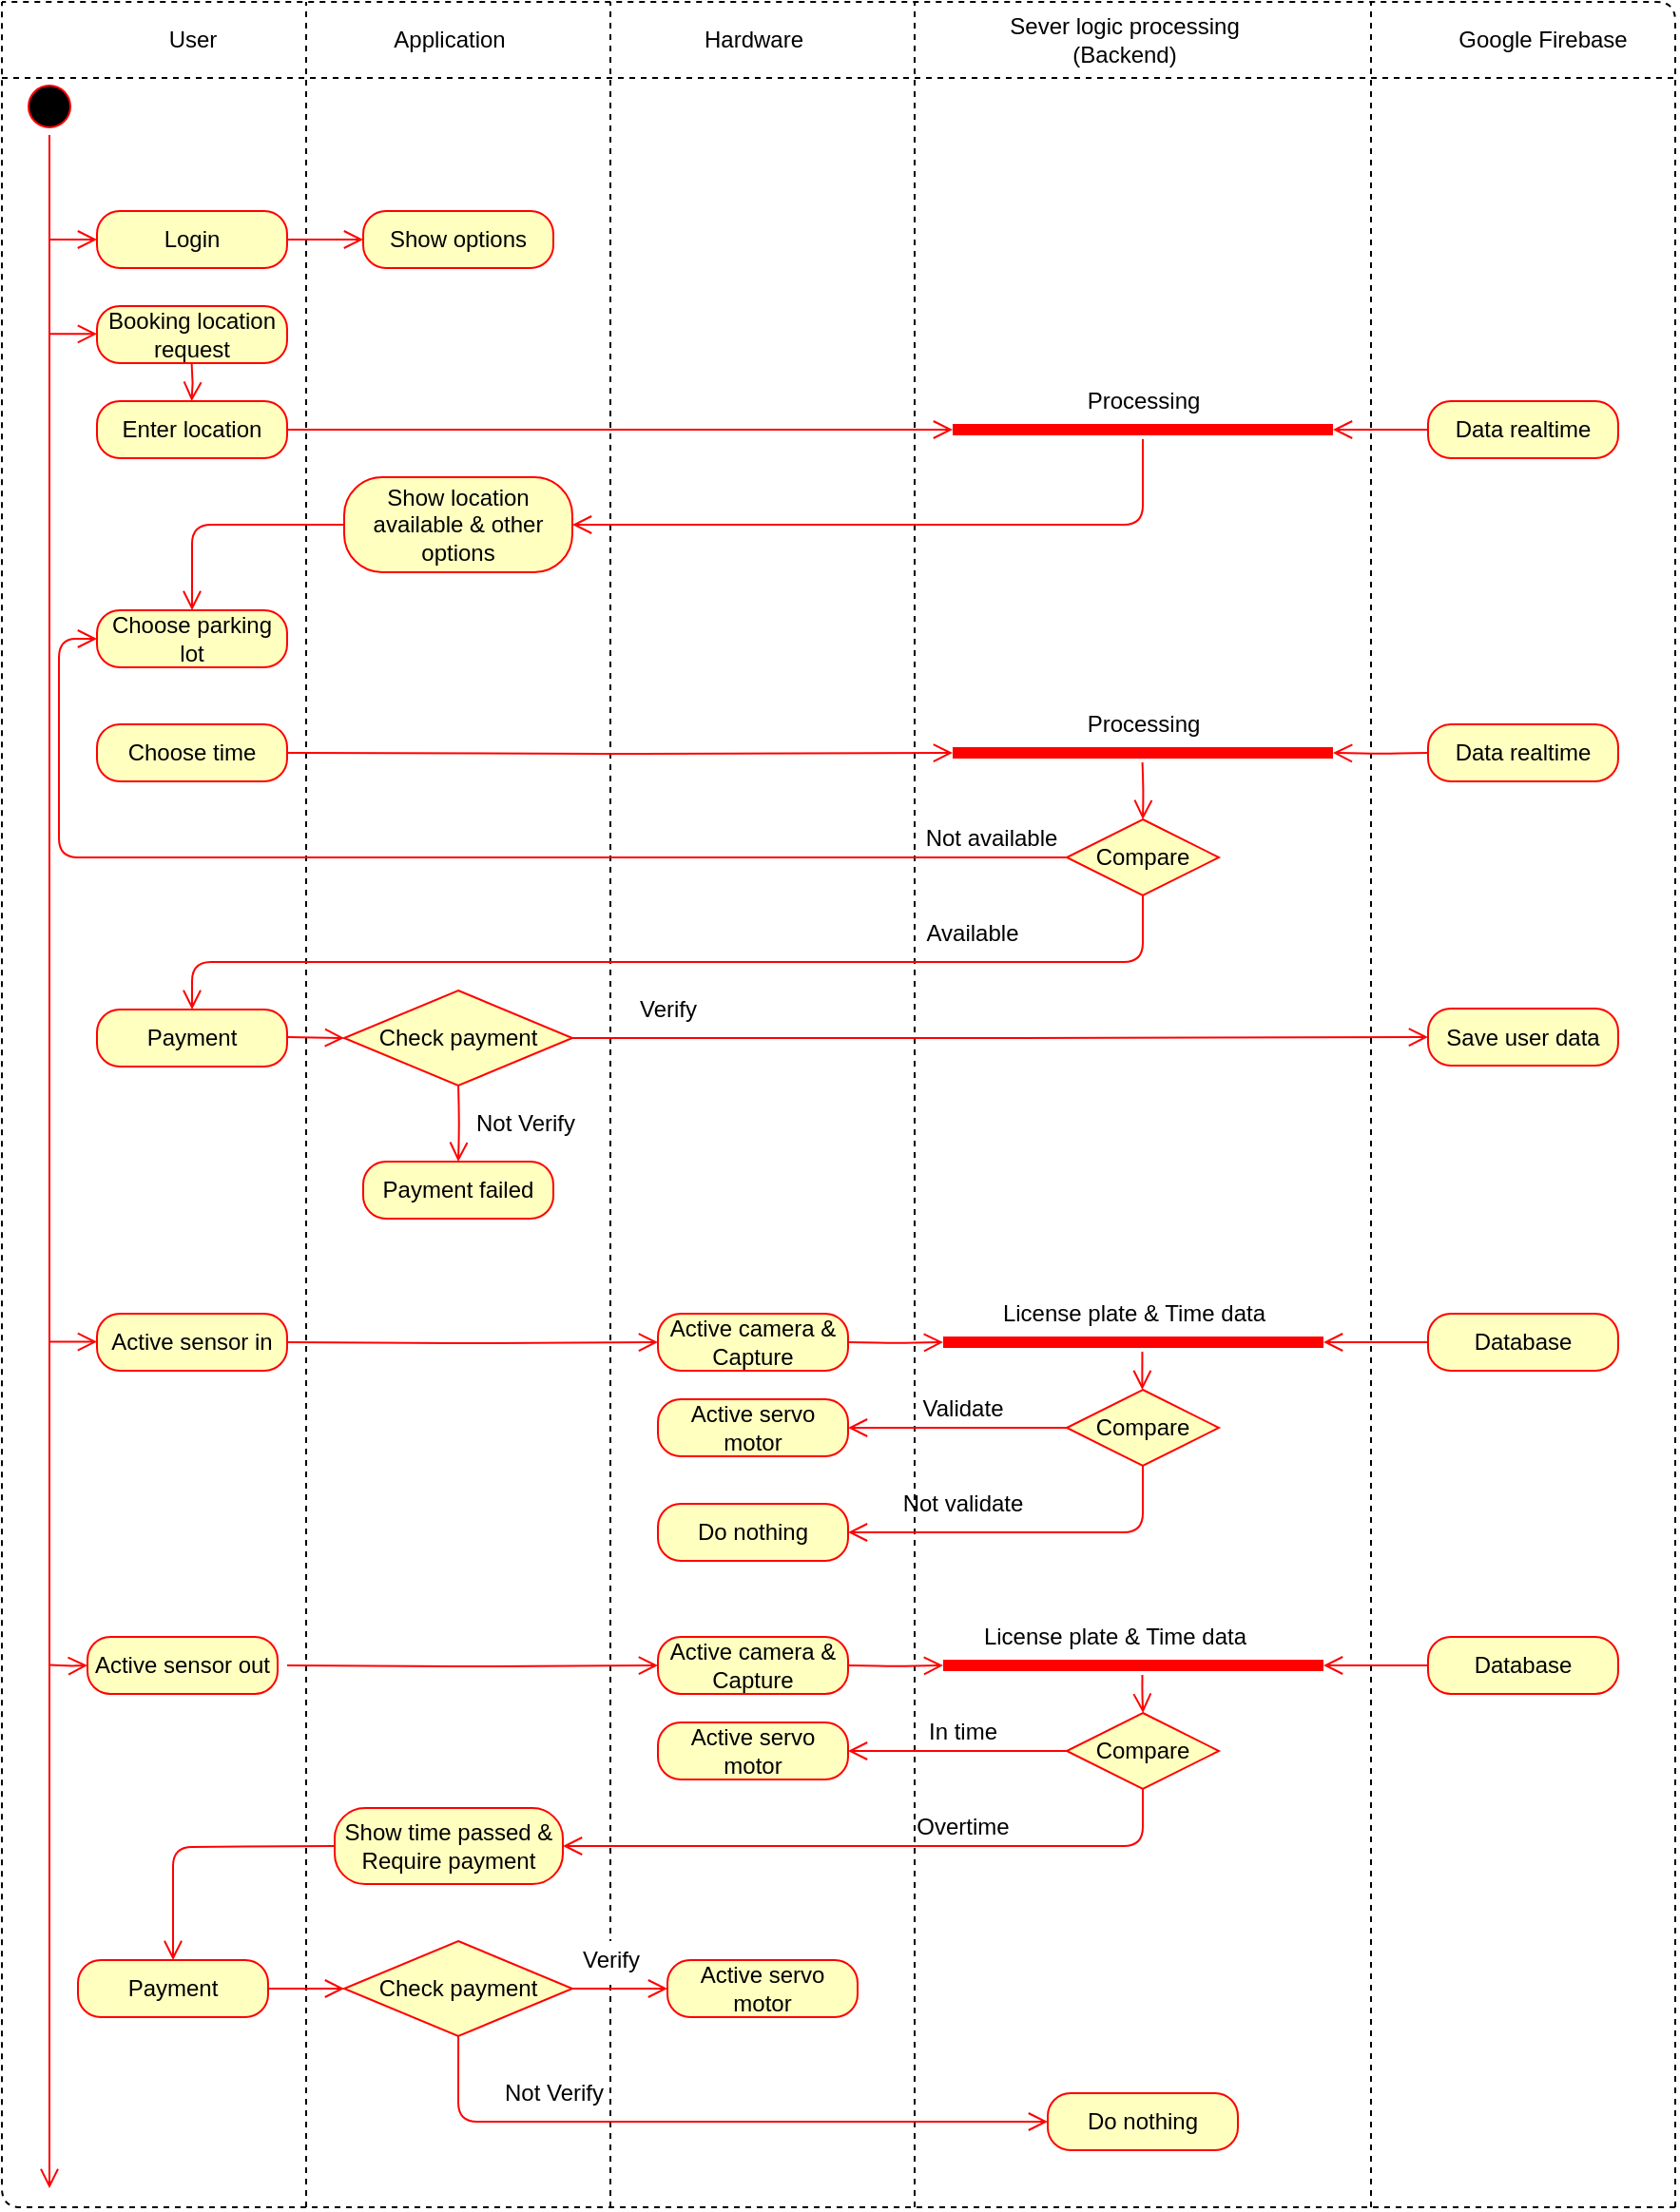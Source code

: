 <mxfile version="13.7.5" type="github">
  <diagram id="u_i7hLlNtRJB0OtnpDT0" name="Page-1">
    <mxGraphModel dx="1422" dy="762" grid="1" gridSize="10" guides="1" tooltips="1" connect="1" arrows="1" fold="1" page="1" pageScale="1" pageWidth="850" pageHeight="1100" math="0" shadow="0">
      <root>
        <mxCell id="0" />
        <mxCell id="1" parent="0" />
        <mxCell id="mGd1n2_6gJl6zBXqxpwN-4" value="User" style="text;html=1;align=center;verticalAlign=middle;resizable=0;points=[];autosize=1;" parent="1" vertex="1">
          <mxGeometry x="360" y="110" width="40" height="20" as="geometry" />
        </mxCell>
        <mxCell id="mGd1n2_6gJl6zBXqxpwN-6" value="Hardware" style="text;html=1;align=center;verticalAlign=middle;resizable=0;points=[];autosize=1;" parent="1" vertex="1">
          <mxGeometry x="640" y="110" width="70" height="20" as="geometry" />
        </mxCell>
        <mxCell id="mGd1n2_6gJl6zBXqxpwN-7" value="Sever logic processing&lt;br&gt;(Backend)" style="text;html=1;align=center;verticalAlign=middle;resizable=0;points=[];autosize=1;" parent="1" vertex="1">
          <mxGeometry x="800" y="105" width="140" height="30" as="geometry" />
        </mxCell>
        <mxCell id="mGd1n2_6gJl6zBXqxpwN-8" value="Google Firebase" style="text;html=1;align=center;verticalAlign=middle;resizable=0;points=[];autosize=1;" parent="1" vertex="1">
          <mxGeometry x="1040" y="110" width="100" height="20" as="geometry" />
        </mxCell>
        <mxCell id="mGd1n2_6gJl6zBXqxpwN-9" value="Application&lt;br&gt;" style="text;html=1;align=center;verticalAlign=middle;resizable=0;points=[];autosize=1;" parent="1" vertex="1">
          <mxGeometry x="480" y="110" width="70" height="20" as="geometry" />
        </mxCell>
        <mxCell id="mGd1n2_6gJl6zBXqxpwN-11" value="" style="ellipse;html=1;shape=startState;fillColor=#000000;strokeColor=#ff0000;" parent="1" vertex="1">
          <mxGeometry x="290" y="140" width="30" height="30" as="geometry" />
        </mxCell>
        <mxCell id="mGd1n2_6gJl6zBXqxpwN-12" value="" style="edgeStyle=orthogonalEdgeStyle;html=1;verticalAlign=bottom;endArrow=open;endSize=8;strokeColor=#ff0000;entryX=0;entryY=0.5;entryDx=0;entryDy=0;" parent="1" target="mGd1n2_6gJl6zBXqxpwN-26" edge="1">
          <mxGeometry relative="1" as="geometry">
            <mxPoint x="380" y="210" as="targetPoint" />
            <mxPoint x="305" y="225" as="sourcePoint" />
            <Array as="points">
              <mxPoint x="305" y="225" />
            </Array>
          </mxGeometry>
        </mxCell>
        <mxCell id="mGd1n2_6gJl6zBXqxpwN-17" value="" style="endArrow=none;dashed=1;html=1;" parent="1" edge="1">
          <mxGeometry width="50" height="50" relative="1" as="geometry">
            <mxPoint x="1160" y="1260" as="sourcePoint" />
            <mxPoint x="280" y="100" as="targetPoint" />
            <Array as="points">
              <mxPoint x="1160" y="100" />
            </Array>
          </mxGeometry>
        </mxCell>
        <mxCell id="mGd1n2_6gJl6zBXqxpwN-18" value="" style="endArrow=none;dashed=1;html=1;" parent="1" edge="1">
          <mxGeometry width="50" height="50" relative="1" as="geometry">
            <mxPoint x="1160" y="1260" as="sourcePoint" />
            <mxPoint x="280" y="100" as="targetPoint" />
            <Array as="points">
              <mxPoint x="280" y="1260" />
            </Array>
          </mxGeometry>
        </mxCell>
        <mxCell id="mGd1n2_6gJl6zBXqxpwN-19" value="" style="endArrow=none;dashed=1;html=1;" parent="1" edge="1">
          <mxGeometry width="50" height="50" relative="1" as="geometry">
            <mxPoint x="440" y="1260" as="sourcePoint" />
            <mxPoint x="440" y="100" as="targetPoint" />
          </mxGeometry>
        </mxCell>
        <mxCell id="mGd1n2_6gJl6zBXqxpwN-20" value="" style="endArrow=none;dashed=1;html=1;" parent="1" edge="1">
          <mxGeometry width="50" height="50" relative="1" as="geometry">
            <mxPoint x="600" y="1260" as="sourcePoint" />
            <mxPoint x="600" y="100" as="targetPoint" />
          </mxGeometry>
        </mxCell>
        <mxCell id="mGd1n2_6gJl6zBXqxpwN-21" value="" style="endArrow=none;dashed=1;html=1;" parent="1" edge="1">
          <mxGeometry width="50" height="50" relative="1" as="geometry">
            <mxPoint x="760" y="1260" as="sourcePoint" />
            <mxPoint x="760" y="100" as="targetPoint" />
          </mxGeometry>
        </mxCell>
        <mxCell id="mGd1n2_6gJl6zBXqxpwN-22" value="" style="endArrow=none;dashed=1;html=1;" parent="1" edge="1">
          <mxGeometry width="50" height="50" relative="1" as="geometry">
            <mxPoint x="1000" y="1260" as="sourcePoint" />
            <mxPoint x="1000" y="100" as="targetPoint" />
          </mxGeometry>
        </mxCell>
        <mxCell id="mGd1n2_6gJl6zBXqxpwN-23" value="" style="endArrow=none;dashed=1;html=1;" parent="1" edge="1">
          <mxGeometry width="50" height="50" relative="1" as="geometry">
            <mxPoint x="280" y="140" as="sourcePoint" />
            <mxPoint x="1160" y="140" as="targetPoint" />
          </mxGeometry>
        </mxCell>
        <mxCell id="mGd1n2_6gJl6zBXqxpwN-26" value="Login" style="rounded=1;whiteSpace=wrap;html=1;arcSize=40;fontColor=#000000;fillColor=#ffffc0;strokeColor=#ff0000;" parent="1" vertex="1">
          <mxGeometry x="330" y="210" width="100" height="30" as="geometry" />
        </mxCell>
        <mxCell id="mGd1n2_6gJl6zBXqxpwN-27" value="" style="edgeStyle=orthogonalEdgeStyle;html=1;verticalAlign=bottom;endArrow=open;endSize=8;strokeColor=#ff0000;entryX=0;entryY=0.5;entryDx=0;entryDy=0;" parent="1" source="mGd1n2_6gJl6zBXqxpwN-26" target="mGd1n2_6gJl6zBXqxpwN-82" edge="1">
          <mxGeometry relative="1" as="geometry">
            <mxPoint x="480" y="225" as="targetPoint" />
            <Array as="points" />
          </mxGeometry>
        </mxCell>
        <mxCell id="mGd1n2_6gJl6zBXqxpwN-30" value="Enter location" style="rounded=1;whiteSpace=wrap;html=1;arcSize=40;fontColor=#000000;fillColor=#ffffc0;strokeColor=#ff0000;" parent="1" vertex="1">
          <mxGeometry x="330" y="310" width="100" height="30" as="geometry" />
        </mxCell>
        <mxCell id="mGd1n2_6gJl6zBXqxpwN-31" value="" style="edgeStyle=orthogonalEdgeStyle;html=1;verticalAlign=bottom;endArrow=open;endSize=8;strokeColor=#ff0000;entryX=0;entryY=0.5;entryDx=0;entryDy=0;entryPerimeter=0;" parent="1" source="mGd1n2_6gJl6zBXqxpwN-30" target="mGd1n2_6gJl6zBXqxpwN-44" edge="1">
          <mxGeometry relative="1" as="geometry">
            <mxPoint x="820" y="325" as="targetPoint" />
          </mxGeometry>
        </mxCell>
        <mxCell id="mGd1n2_6gJl6zBXqxpwN-32" value="Show location available &amp;amp; other options" style="rounded=1;whiteSpace=wrap;html=1;arcSize=40;fontColor=#000000;fillColor=#ffffc0;strokeColor=#ff0000;" parent="1" vertex="1">
          <mxGeometry x="460" y="350" width="120" height="50" as="geometry" />
        </mxCell>
        <mxCell id="mGd1n2_6gJl6zBXqxpwN-33" value="" style="edgeStyle=orthogonalEdgeStyle;html=1;verticalAlign=bottom;endArrow=open;endSize=8;strokeColor=#ff0000;entryX=0.5;entryY=0;entryDx=0;entryDy=0;" parent="1" source="mGd1n2_6gJl6zBXqxpwN-32" target="mGd1n2_6gJl6zBXqxpwN-36" edge="1">
          <mxGeometry relative="1" as="geometry">
            <mxPoint x="380" y="420" as="targetPoint" />
            <Array as="points">
              <mxPoint x="380" y="375" />
            </Array>
          </mxGeometry>
        </mxCell>
        <mxCell id="mGd1n2_6gJl6zBXqxpwN-36" value="Choose parking lot" style="rounded=1;whiteSpace=wrap;html=1;arcSize=40;fontColor=#000000;fillColor=#ffffc0;strokeColor=#ff0000;" parent="1" vertex="1">
          <mxGeometry x="330" y="420" width="100" height="30" as="geometry" />
        </mxCell>
        <mxCell id="mGd1n2_6gJl6zBXqxpwN-42" style="edgeStyle=none;rounded=0;orthogonalLoop=1;jettySize=auto;html=1;exitX=0.5;exitY=1;exitDx=0;exitDy=0;" parent="1" edge="1">
          <mxGeometry relative="1" as="geometry">
            <mxPoint x="870" y="340" as="sourcePoint" />
            <mxPoint x="870" y="340" as="targetPoint" />
          </mxGeometry>
        </mxCell>
        <mxCell id="mGd1n2_6gJl6zBXqxpwN-43" value="Data realtime" style="rounded=1;whiteSpace=wrap;html=1;arcSize=40;fontColor=#000000;fillColor=#ffffc0;strokeColor=#ff0000;" parent="1" vertex="1">
          <mxGeometry x="1030" y="310" width="100" height="30" as="geometry" />
        </mxCell>
        <mxCell id="mGd1n2_6gJl6zBXqxpwN-44" value="" style="shape=line;html=1;strokeWidth=6;strokeColor=#ff0000;" parent="1" vertex="1">
          <mxGeometry x="780" y="320" width="200" height="10" as="geometry" />
        </mxCell>
        <mxCell id="mGd1n2_6gJl6zBXqxpwN-45" value="" style="edgeStyle=orthogonalEdgeStyle;html=1;verticalAlign=bottom;endArrow=open;endSize=8;strokeColor=#ff0000;exitX=0;exitY=0.5;exitDx=0;exitDy=0;entryX=1;entryY=0.5;entryDx=0;entryDy=0;entryPerimeter=0;" parent="1" source="mGd1n2_6gJl6zBXqxpwN-43" target="mGd1n2_6gJl6zBXqxpwN-44" edge="1">
          <mxGeometry relative="1" as="geometry">
            <mxPoint x="890" y="400" as="targetPoint" />
            <mxPoint x="950" y="340" as="sourcePoint" />
          </mxGeometry>
        </mxCell>
        <mxCell id="mGd1n2_6gJl6zBXqxpwN-50" value="Processing" style="text;html=1;align=center;verticalAlign=middle;resizable=0;points=[];autosize=1;" parent="1" vertex="1">
          <mxGeometry x="845" y="300" width="70" height="20" as="geometry" />
        </mxCell>
        <mxCell id="mGd1n2_6gJl6zBXqxpwN-51" style="edgeStyle=none;rounded=0;orthogonalLoop=1;jettySize=auto;html=1;exitX=0.5;exitY=1;exitDx=0;exitDy=0;" parent="1" edge="1">
          <mxGeometry relative="1" as="geometry">
            <mxPoint x="520" y="659.5" as="sourcePoint" />
            <mxPoint x="520" y="659.5" as="targetPoint" />
          </mxGeometry>
        </mxCell>
        <mxCell id="mGd1n2_6gJl6zBXqxpwN-53" value="" style="edgeStyle=orthogonalEdgeStyle;html=1;verticalAlign=bottom;endArrow=open;endSize=8;strokeColor=#ff0000;entryX=0;entryY=0.5;entryDx=0;entryDy=0;exitX=1;exitY=0.5;exitDx=0;exitDy=0;" parent="1" source="mGd1n2_6gJl6zBXqxpwN-157" target="mGd1n2_6gJl6zBXqxpwN-55" edge="1">
          <mxGeometry relative="1" as="geometry">
            <mxPoint x="920" y="644.08" as="targetPoint" />
            <mxPoint x="570.0" y="644.08" as="sourcePoint" />
          </mxGeometry>
        </mxCell>
        <mxCell id="mGd1n2_6gJl6zBXqxpwN-54" value="" style="edgeStyle=orthogonalEdgeStyle;html=1;verticalAlign=bottom;endArrow=open;endSize=8;strokeColor=#ff0000;exitX=1;exitY=0.5;exitDx=0;exitDy=0;entryX=0;entryY=0.5;entryDx=0;entryDy=0;" parent="1" target="mGd1n2_6gJl6zBXqxpwN-157" edge="1">
          <mxGeometry relative="1" as="geometry">
            <mxPoint x="470" y="644.5" as="targetPoint" />
            <mxPoint x="430" y="644.5" as="sourcePoint" />
            <Array as="points" />
          </mxGeometry>
        </mxCell>
        <mxCell id="mGd1n2_6gJl6zBXqxpwN-55" value="Save user data" style="rounded=1;whiteSpace=wrap;html=1;arcSize=40;fontColor=#000000;fillColor=#ffffc0;strokeColor=#ff0000;" parent="1" vertex="1">
          <mxGeometry x="1030" y="629.5" width="100" height="30" as="geometry" />
        </mxCell>
        <mxCell id="mGd1n2_6gJl6zBXqxpwN-56" value="" style="edgeStyle=orthogonalEdgeStyle;html=1;verticalAlign=bottom;endArrow=open;endSize=8;strokeColor=#ff0000;exitX=0.5;exitY=1;exitDx=0;exitDy=0;" parent="1" source="mGd1n2_6gJl6zBXqxpwN-11" edge="1">
          <mxGeometry relative="1" as="geometry">
            <mxPoint x="305" y="1250" as="targetPoint" />
            <mxPoint x="310" y="240" as="sourcePoint" />
            <Array as="points">
              <mxPoint x="305" y="475" />
            </Array>
          </mxGeometry>
        </mxCell>
        <mxCell id="mGd1n2_6gJl6zBXqxpwN-57" value="Active sensor in" style="rounded=1;whiteSpace=wrap;html=1;arcSize=40;fontColor=#000000;fillColor=#ffffc0;strokeColor=#ff0000;" parent="1" vertex="1">
          <mxGeometry x="330" y="790" width="100" height="30" as="geometry" />
        </mxCell>
        <mxCell id="mGd1n2_6gJl6zBXqxpwN-58" value="Active camera &amp;amp; Capture" style="rounded=1;whiteSpace=wrap;html=1;arcSize=40;fontColor=#000000;fillColor=#ffffc0;strokeColor=#ff0000;" parent="1" vertex="1">
          <mxGeometry x="625" y="790" width="100" height="30" as="geometry" />
        </mxCell>
        <mxCell id="mGd1n2_6gJl6zBXqxpwN-59" value="Database" style="rounded=1;whiteSpace=wrap;html=1;arcSize=40;fontColor=#000000;fillColor=#ffffc0;strokeColor=#ff0000;" parent="1" vertex="1">
          <mxGeometry x="1030" y="790" width="100" height="30" as="geometry" />
        </mxCell>
        <mxCell id="mGd1n2_6gJl6zBXqxpwN-60" value="" style="shape=line;html=1;strokeWidth=6;strokeColor=#ff0000;" parent="1" vertex="1">
          <mxGeometry x="775" y="800" width="200" height="10" as="geometry" />
        </mxCell>
        <mxCell id="mGd1n2_6gJl6zBXqxpwN-62" value="" style="edgeStyle=orthogonalEdgeStyle;html=1;verticalAlign=bottom;endArrow=open;endSize=8;strokeColor=#ff0000;exitX=0;exitY=0.5;exitDx=0;exitDy=0;" parent="1" source="mGd1n2_6gJl6zBXqxpwN-59" edge="1">
          <mxGeometry relative="1" as="geometry">
            <mxPoint x="975" y="805" as="targetPoint" />
            <mxPoint x="1015" y="804.66" as="sourcePoint" />
          </mxGeometry>
        </mxCell>
        <mxCell id="mGd1n2_6gJl6zBXqxpwN-63" value="" style="edgeStyle=orthogonalEdgeStyle;html=1;verticalAlign=bottom;endArrow=open;endSize=8;strokeColor=#ff0000;entryX=0;entryY=0.5;entryDx=0;entryDy=0;entryPerimeter=0;" parent="1" target="mGd1n2_6gJl6zBXqxpwN-60" edge="1">
          <mxGeometry relative="1" as="geometry">
            <mxPoint x="755.0" y="804.66" as="targetPoint" />
            <mxPoint x="725" y="805" as="sourcePoint" />
            <Array as="points" />
          </mxGeometry>
        </mxCell>
        <mxCell id="mGd1n2_6gJl6zBXqxpwN-64" value="" style="edgeStyle=orthogonalEdgeStyle;html=1;verticalAlign=bottom;endArrow=open;endSize=8;strokeColor=#ff0000;entryX=0;entryY=0.5;entryDx=0;entryDy=0;" parent="1" target="mGd1n2_6gJl6zBXqxpwN-58" edge="1">
          <mxGeometry relative="1" as="geometry">
            <mxPoint x="455.0" y="804.66" as="targetPoint" />
            <mxPoint x="430" y="805" as="sourcePoint" />
            <Array as="points" />
          </mxGeometry>
        </mxCell>
        <mxCell id="mGd1n2_6gJl6zBXqxpwN-65" value="" style="edgeStyle=orthogonalEdgeStyle;html=1;verticalAlign=bottom;endArrow=open;endSize=8;strokeColor=#ff0000;entryX=1;entryY=0.5;entryDx=0;entryDy=0;" parent="1" source="mGd1n2_6gJl6zBXqxpwN-44" target="mGd1n2_6gJl6zBXqxpwN-32" edge="1">
          <mxGeometry relative="1" as="geometry">
            <mxPoint x="790" y="335" as="targetPoint" />
            <mxPoint x="880" y="340" as="sourcePoint" />
            <Array as="points">
              <mxPoint x="880" y="375" />
            </Array>
          </mxGeometry>
        </mxCell>
        <mxCell id="mGd1n2_6gJl6zBXqxpwN-69" value="Compare" style="rhombus;whiteSpace=wrap;html=1;fillColor=#ffffc0;strokeColor=#ff0000;" parent="1" vertex="1">
          <mxGeometry x="840" y="830" width="80" height="40" as="geometry" />
        </mxCell>
        <mxCell id="mGd1n2_6gJl6zBXqxpwN-70" value="" style="edgeStyle=orthogonalEdgeStyle;html=1;align=left;verticalAlign=bottom;endArrow=open;endSize=8;strokeColor=#ff0000;entryX=1;entryY=0.5;entryDx=0;entryDy=0;exitX=0.5;exitY=1;exitDx=0;exitDy=0;" parent="1" source="mGd1n2_6gJl6zBXqxpwN-69" target="mGd1n2_6gJl6zBXqxpwN-76" edge="1">
          <mxGeometry x="-1" relative="1" as="geometry">
            <mxPoint x="755" y="900" as="targetPoint" />
            <Array as="points">
              <mxPoint x="880" y="905" />
            </Array>
          </mxGeometry>
        </mxCell>
        <mxCell id="mGd1n2_6gJl6zBXqxpwN-71" value="" style="edgeStyle=orthogonalEdgeStyle;html=1;align=left;verticalAlign=top;endArrow=open;endSize=8;strokeColor=#ff0000;exitX=0;exitY=0.5;exitDx=0;exitDy=0;entryX=1;entryY=0.5;entryDx=0;entryDy=0;" parent="1" source="mGd1n2_6gJl6zBXqxpwN-69" target="mGd1n2_6gJl6zBXqxpwN-75" edge="1">
          <mxGeometry x="-0.167" y="10" relative="1" as="geometry">
            <mxPoint x="705" y="850" as="targetPoint" />
            <mxPoint as="offset" />
          </mxGeometry>
        </mxCell>
        <mxCell id="mGd1n2_6gJl6zBXqxpwN-72" value="" style="edgeStyle=orthogonalEdgeStyle;html=1;verticalAlign=bottom;endArrow=open;endSize=8;strokeColor=#ff0000;" parent="1" edge="1">
          <mxGeometry relative="1" as="geometry">
            <mxPoint x="879.71" y="830" as="targetPoint" />
            <mxPoint x="879.71" y="810" as="sourcePoint" />
            <Array as="points">
              <mxPoint x="879.4" y="830" />
              <mxPoint x="879.4" y="830" />
            </Array>
          </mxGeometry>
        </mxCell>
        <mxCell id="mGd1n2_6gJl6zBXqxpwN-73" value="Validate" style="text;html=1;align=center;verticalAlign=middle;resizable=0;points=[];autosize=1;" parent="1" vertex="1">
          <mxGeometry x="755" y="830" width="60" height="20" as="geometry" />
        </mxCell>
        <mxCell id="mGd1n2_6gJl6zBXqxpwN-74" value="Not validate" style="text;html=1;align=center;verticalAlign=middle;resizable=0;points=[];autosize=1;" parent="1" vertex="1">
          <mxGeometry x="745" y="880" width="80" height="20" as="geometry" />
        </mxCell>
        <mxCell id="mGd1n2_6gJl6zBXqxpwN-75" value="Active servo motor" style="rounded=1;whiteSpace=wrap;html=1;arcSize=40;fontColor=#000000;fillColor=#ffffc0;strokeColor=#ff0000;" parent="1" vertex="1">
          <mxGeometry x="625" y="835" width="100" height="30" as="geometry" />
        </mxCell>
        <mxCell id="mGd1n2_6gJl6zBXqxpwN-76" value="Do nothing" style="rounded=1;whiteSpace=wrap;html=1;arcSize=40;fontColor=#000000;fillColor=#ffffc0;strokeColor=#ff0000;" parent="1" vertex="1">
          <mxGeometry x="625" y="890" width="100" height="30" as="geometry" />
        </mxCell>
        <mxCell id="mGd1n2_6gJl6zBXqxpwN-77" value="License plate &amp;amp; Time data" style="text;html=1;align=center;verticalAlign=middle;resizable=0;points=[];autosize=1;" parent="1" vertex="1">
          <mxGeometry x="800" y="780" width="150" height="20" as="geometry" />
        </mxCell>
        <mxCell id="mGd1n2_6gJl6zBXqxpwN-80" value="Booking location request" style="rounded=1;whiteSpace=wrap;html=1;arcSize=40;fontColor=#000000;fillColor=#ffffc0;strokeColor=#ff0000;" parent="1" vertex="1">
          <mxGeometry x="330" y="260" width="100" height="30" as="geometry" />
        </mxCell>
        <mxCell id="mGd1n2_6gJl6zBXqxpwN-81" value="" style="edgeStyle=orthogonalEdgeStyle;html=1;verticalAlign=bottom;endArrow=open;endSize=8;strokeColor=#ff0000;" parent="1" edge="1">
          <mxGeometry relative="1" as="geometry">
            <mxPoint x="379.8" y="310" as="targetPoint" />
            <mxPoint x="379.8" y="290" as="sourcePoint" />
            <Array as="points" />
          </mxGeometry>
        </mxCell>
        <mxCell id="mGd1n2_6gJl6zBXqxpwN-82" value="Show options" style="rounded=1;whiteSpace=wrap;html=1;arcSize=40;fontColor=#000000;fillColor=#ffffc0;strokeColor=#ff0000;" parent="1" vertex="1">
          <mxGeometry x="470" y="210" width="100" height="30" as="geometry" />
        </mxCell>
        <mxCell id="mGd1n2_6gJl6zBXqxpwN-84" value="" style="edgeStyle=orthogonalEdgeStyle;html=1;verticalAlign=bottom;endArrow=open;endSize=8;strokeColor=#ff0000;entryX=0;entryY=0.5;entryDx=0;entryDy=0;" parent="1" edge="1">
          <mxGeometry relative="1" as="geometry">
            <mxPoint x="330" y="274.66" as="targetPoint" />
            <mxPoint x="305" y="274.66" as="sourcePoint" />
            <Array as="points">
              <mxPoint x="305" y="274.66" />
            </Array>
          </mxGeometry>
        </mxCell>
        <mxCell id="mGd1n2_6gJl6zBXqxpwN-105" value="Active sensor out" style="rounded=1;whiteSpace=wrap;html=1;arcSize=40;fontColor=#000000;fillColor=#ffffc0;strokeColor=#ff0000;" parent="1" vertex="1">
          <mxGeometry x="325" y="960" width="100" height="30" as="geometry" />
        </mxCell>
        <mxCell id="mGd1n2_6gJl6zBXqxpwN-106" value="Active camera &amp;amp; Capture" style="rounded=1;whiteSpace=wrap;html=1;arcSize=40;fontColor=#000000;fillColor=#ffffc0;strokeColor=#ff0000;" parent="1" vertex="1">
          <mxGeometry x="625" y="960" width="100" height="30" as="geometry" />
        </mxCell>
        <mxCell id="mGd1n2_6gJl6zBXqxpwN-107" value="" style="edgeStyle=orthogonalEdgeStyle;html=1;verticalAlign=bottom;endArrow=open;endSize=8;strokeColor=#ff0000;entryX=0;entryY=0.5;entryDx=0;entryDy=0;" parent="1" target="mGd1n2_6gJl6zBXqxpwN-106" edge="1">
          <mxGeometry relative="1" as="geometry">
            <mxPoint x="455.0" y="974.66" as="targetPoint" />
            <mxPoint x="430" y="975" as="sourcePoint" />
            <Array as="points" />
          </mxGeometry>
        </mxCell>
        <mxCell id="mGd1n2_6gJl6zBXqxpwN-110" value="Database" style="rounded=1;whiteSpace=wrap;html=1;arcSize=40;fontColor=#000000;fillColor=#ffffc0;strokeColor=#ff0000;" parent="1" vertex="1">
          <mxGeometry x="1030" y="960" width="100" height="30" as="geometry" />
        </mxCell>
        <mxCell id="mGd1n2_6gJl6zBXqxpwN-111" value="" style="shape=line;html=1;strokeWidth=6;strokeColor=#ff0000;" parent="1" vertex="1">
          <mxGeometry x="775" y="970" width="200" height="10" as="geometry" />
        </mxCell>
        <mxCell id="mGd1n2_6gJl6zBXqxpwN-112" value="" style="edgeStyle=orthogonalEdgeStyle;html=1;verticalAlign=bottom;endArrow=open;endSize=8;strokeColor=#ff0000;exitX=0;exitY=0.5;exitDx=0;exitDy=0;" parent="1" source="mGd1n2_6gJl6zBXqxpwN-110" edge="1">
          <mxGeometry relative="1" as="geometry">
            <mxPoint x="975.0" y="975" as="targetPoint" />
            <mxPoint x="1015" y="974.66" as="sourcePoint" />
          </mxGeometry>
        </mxCell>
        <mxCell id="mGd1n2_6gJl6zBXqxpwN-113" value="" style="edgeStyle=orthogonalEdgeStyle;html=1;verticalAlign=bottom;endArrow=open;endSize=8;strokeColor=#ff0000;entryX=0;entryY=0.5;entryDx=0;entryDy=0;entryPerimeter=0;" parent="1" target="mGd1n2_6gJl6zBXqxpwN-111" edge="1">
          <mxGeometry relative="1" as="geometry">
            <mxPoint x="755.0" y="974.66" as="targetPoint" />
            <mxPoint x="725.0" y="975" as="sourcePoint" />
            <Array as="points" />
          </mxGeometry>
        </mxCell>
        <mxCell id="mGd1n2_6gJl6zBXqxpwN-114" value="" style="edgeStyle=orthogonalEdgeStyle;html=1;verticalAlign=bottom;endArrow=open;endSize=8;strokeColor=#ff0000;" parent="1" edge="1">
          <mxGeometry relative="1" as="geometry">
            <mxPoint x="880.09" y="1000" as="targetPoint" />
            <mxPoint x="879.746" y="980" as="sourcePoint" />
            <Array as="points">
              <mxPoint x="880.09" y="990" />
            </Array>
          </mxGeometry>
        </mxCell>
        <mxCell id="mGd1n2_6gJl6zBXqxpwN-115" value="License plate &amp;amp; Time data" style="text;html=1;align=center;verticalAlign=middle;resizable=0;points=[];autosize=1;" parent="1" vertex="1">
          <mxGeometry x="790" y="950" width="150" height="20" as="geometry" />
        </mxCell>
        <mxCell id="mGd1n2_6gJl6zBXqxpwN-116" value="Compare" style="rhombus;whiteSpace=wrap;html=1;fillColor=#ffffc0;strokeColor=#ff0000;" parent="1" vertex="1">
          <mxGeometry x="840" y="1000" width="80" height="40" as="geometry" />
        </mxCell>
        <mxCell id="mGd1n2_6gJl6zBXqxpwN-117" value="" style="edgeStyle=orthogonalEdgeStyle;html=1;align=left;verticalAlign=bottom;endArrow=open;endSize=8;strokeColor=#ff0000;entryX=1;entryY=0.5;entryDx=0;entryDy=0;exitX=0.5;exitY=1;exitDx=0;exitDy=0;" parent="1" source="mGd1n2_6gJl6zBXqxpwN-116" target="mGd1n2_6gJl6zBXqxpwN-126" edge="1">
          <mxGeometry x="-1" relative="1" as="geometry">
            <mxPoint x="565" y="1075" as="targetPoint" />
            <Array as="points">
              <mxPoint x="880" y="1070" />
            </Array>
          </mxGeometry>
        </mxCell>
        <mxCell id="mGd1n2_6gJl6zBXqxpwN-118" value="" style="edgeStyle=orthogonalEdgeStyle;html=1;align=left;verticalAlign=top;endArrow=open;endSize=8;strokeColor=#ff0000;exitX=0;exitY=0.5;exitDx=0;exitDy=0;entryX=1;entryY=0.5;entryDx=0;entryDy=0;" parent="1" source="mGd1n2_6gJl6zBXqxpwN-116" edge="1">
          <mxGeometry x="-0.167" y="10" relative="1" as="geometry">
            <mxPoint x="725.0" y="1020" as="targetPoint" />
            <mxPoint as="offset" />
            <Array as="points">
              <mxPoint x="795" y="1020" />
              <mxPoint x="795" y="1020" />
            </Array>
          </mxGeometry>
        </mxCell>
        <mxCell id="mGd1n2_6gJl6zBXqxpwN-119" value="In time" style="text;html=1;align=center;verticalAlign=middle;resizable=0;points=[];autosize=1;" parent="1" vertex="1">
          <mxGeometry x="760" y="1000" width="50" height="20" as="geometry" />
        </mxCell>
        <mxCell id="mGd1n2_6gJl6zBXqxpwN-120" value="Overtime" style="text;html=1;align=center;verticalAlign=middle;resizable=0;points=[];autosize=1;" parent="1" vertex="1">
          <mxGeometry x="755" y="1050" width="60" height="20" as="geometry" />
        </mxCell>
        <mxCell id="mGd1n2_6gJl6zBXqxpwN-124" value="Active servo motor" style="rounded=1;whiteSpace=wrap;html=1;arcSize=40;fontColor=#000000;fillColor=#ffffc0;strokeColor=#ff0000;" parent="1" vertex="1">
          <mxGeometry x="625" y="1005" width="100" height="30" as="geometry" />
        </mxCell>
        <mxCell id="mGd1n2_6gJl6zBXqxpwN-126" value="Show time passed &amp;amp;&lt;br&gt;Require payment" style="rounded=1;whiteSpace=wrap;html=1;arcSize=40;fontColor=#000000;fillColor=#ffffc0;strokeColor=#ff0000;" parent="1" vertex="1">
          <mxGeometry x="455" y="1050" width="120" height="40" as="geometry" />
        </mxCell>
        <mxCell id="mGd1n2_6gJl6zBXqxpwN-127" value="Payment" style="rounded=1;whiteSpace=wrap;html=1;arcSize=40;fontColor=#000000;fillColor=#ffffc0;strokeColor=#ff0000;" parent="1" vertex="1">
          <mxGeometry x="330" y="630" width="100" height="30" as="geometry" />
        </mxCell>
        <mxCell id="mGd1n2_6gJl6zBXqxpwN-128" value="" style="edgeStyle=orthogonalEdgeStyle;html=1;verticalAlign=bottom;endArrow=open;endSize=8;strokeColor=#ff0000;exitX=0.5;exitY=1;exitDx=0;exitDy=0;" parent="1" edge="1">
          <mxGeometry relative="1" as="geometry">
            <mxPoint x="369.66" y="499.5" as="targetPoint" />
            <mxPoint x="370" y="510" as="sourcePoint" />
            <Array as="points" />
          </mxGeometry>
        </mxCell>
        <mxCell id="mGd1n2_6gJl6zBXqxpwN-148" value="" style="edgeStyle=orthogonalEdgeStyle;html=1;verticalAlign=bottom;endArrow=open;endSize=8;strokeColor=#ff0000;entryX=0.5;entryY=0;entryDx=0;entryDy=0;exitX=0;exitY=0.5;exitDx=0;exitDy=0;" parent="1" target="mGd1n2_6gJl6zBXqxpwN-149" edge="1">
          <mxGeometry relative="1" as="geometry">
            <mxPoint x="365" y="1105" as="targetPoint" />
            <mxPoint x="455" y="1070" as="sourcePoint" />
            <Array as="points" />
          </mxGeometry>
        </mxCell>
        <mxCell id="mGd1n2_6gJl6zBXqxpwN-149" value="Payment" style="rounded=1;whiteSpace=wrap;html=1;arcSize=40;fontColor=#000000;fillColor=#ffffc0;strokeColor=#ff0000;" parent="1" vertex="1">
          <mxGeometry x="320" y="1130" width="100" height="30" as="geometry" />
        </mxCell>
        <mxCell id="mGd1n2_6gJl6zBXqxpwN-151" value="" style="edgeStyle=orthogonalEdgeStyle;html=1;verticalAlign=bottom;endArrow=open;endSize=8;strokeColor=#ff0000;exitX=1;exitY=0.5;exitDx=0;exitDy=0;entryX=0;entryY=0.5;entryDx=0;entryDy=0;" parent="1" source="mGd1n2_6gJl6zBXqxpwN-149" target="mGd1n2_6gJl6zBXqxpwN-170" edge="1">
          <mxGeometry relative="1" as="geometry">
            <mxPoint x="465" y="1145" as="targetPoint" />
            <mxPoint x="425" y="1145" as="sourcePoint" />
            <Array as="points" />
          </mxGeometry>
        </mxCell>
        <mxCell id="mGd1n2_6gJl6zBXqxpwN-155" value="Active servo motor" style="rounded=1;whiteSpace=wrap;html=1;arcSize=40;fontColor=#000000;fillColor=#ffffc0;strokeColor=#ff0000;" parent="1" vertex="1">
          <mxGeometry x="630" y="1130" width="100" height="30" as="geometry" />
        </mxCell>
        <mxCell id="mGd1n2_6gJl6zBXqxpwN-156" value="" style="edgeStyle=orthogonalEdgeStyle;html=1;verticalAlign=bottom;endArrow=open;endSize=8;strokeColor=#ff0000;exitX=1;exitY=0.5;exitDx=0;exitDy=0;entryX=0;entryY=0.5;entryDx=0;entryDy=0;" parent="1" source="mGd1n2_6gJl6zBXqxpwN-170" target="mGd1n2_6gJl6zBXqxpwN-155" edge="1">
          <mxGeometry relative="1" as="geometry">
            <mxPoint x="610" y="1144.58" as="targetPoint" />
            <mxPoint x="565" y="1144.58" as="sourcePoint" />
            <Array as="points" />
          </mxGeometry>
        </mxCell>
        <mxCell id="mGd1n2_6gJl6zBXqxpwN-157" value="Check payment" style="rhombus;whiteSpace=wrap;html=1;fillColor=#ffffc0;strokeColor=#ff0000;" parent="1" vertex="1">
          <mxGeometry x="460" y="620" width="120" height="50" as="geometry" />
        </mxCell>
        <mxCell id="mGd1n2_6gJl6zBXqxpwN-160" value="" style="edgeStyle=orthogonalEdgeStyle;html=1;verticalAlign=bottom;endArrow=open;endSize=8;strokeColor=#ff0000;entryX=0.5;entryY=0;entryDx=0;entryDy=0;" parent="1" target="mGd1n2_6gJl6zBXqxpwN-161" edge="1">
          <mxGeometry relative="1" as="geometry">
            <mxPoint x="520" y="690" as="targetPoint" />
            <mxPoint x="520.034" y="670" as="sourcePoint" />
            <Array as="points" />
          </mxGeometry>
        </mxCell>
        <mxCell id="mGd1n2_6gJl6zBXqxpwN-161" value="Payment failed" style="rounded=1;whiteSpace=wrap;html=1;arcSize=40;fontColor=#000000;fillColor=#ffffc0;strokeColor=#ff0000;" parent="1" vertex="1">
          <mxGeometry x="470" y="710" width="100" height="30" as="geometry" />
        </mxCell>
        <mxCell id="mGd1n2_6gJl6zBXqxpwN-163" value="Not Verify" style="text;html=1;align=center;verticalAlign=middle;resizable=0;points=[];autosize=1;" parent="1" vertex="1">
          <mxGeometry x="520" y="680" width="70" height="20" as="geometry" />
        </mxCell>
        <mxCell id="mGd1n2_6gJl6zBXqxpwN-164" value="Verify" style="text;html=1;align=center;verticalAlign=middle;resizable=0;points=[];autosize=1;" parent="1" vertex="1">
          <mxGeometry x="605" y="620" width="50" height="20" as="geometry" />
        </mxCell>
        <mxCell id="mGd1n2_6gJl6zBXqxpwN-170" value="Check payment" style="rhombus;whiteSpace=wrap;html=1;fillColor=#ffffc0;strokeColor=#ff0000;" parent="1" vertex="1">
          <mxGeometry x="460" y="1120" width="120" height="50" as="geometry" />
        </mxCell>
        <mxCell id="mGd1n2_6gJl6zBXqxpwN-171" value="Do nothing" style="rounded=1;whiteSpace=wrap;html=1;arcSize=40;fontColor=#000000;fillColor=#ffffc0;strokeColor=#ff0000;" parent="1" vertex="1">
          <mxGeometry x="830" y="1200" width="100" height="30" as="geometry" />
        </mxCell>
        <mxCell id="mGd1n2_6gJl6zBXqxpwN-172" value="" style="edgeStyle=orthogonalEdgeStyle;html=1;verticalAlign=bottom;endArrow=open;endSize=8;strokeColor=#ff0000;entryX=0;entryY=0.5;entryDx=0;entryDy=0;" parent="1" target="mGd1n2_6gJl6zBXqxpwN-171" edge="1">
          <mxGeometry relative="1" as="geometry">
            <mxPoint x="520" y="1210" as="targetPoint" />
            <mxPoint x="520.034" y="1170" as="sourcePoint" />
            <Array as="points">
              <mxPoint x="520" y="1215" />
            </Array>
          </mxGeometry>
        </mxCell>
        <mxCell id="mGd1n2_6gJl6zBXqxpwN-173" value="Verify" style="text;html=1;align=center;verticalAlign=middle;resizable=0;points=[];autosize=1;fillColor=#ffffff;" parent="1" vertex="1">
          <mxGeometry x="575" y="1120" width="50" height="20" as="geometry" />
        </mxCell>
        <mxCell id="mGd1n2_6gJl6zBXqxpwN-179" value="Not Verify" style="text;html=1;align=center;verticalAlign=middle;resizable=0;points=[];autosize=1;" parent="1" vertex="1">
          <mxGeometry x="535" y="1190" width="70" height="20" as="geometry" />
        </mxCell>
        <mxCell id="mGd1n2_6gJl6zBXqxpwN-180" value="" style="edgeStyle=orthogonalEdgeStyle;html=1;verticalAlign=bottom;endArrow=open;endSize=8;strokeColor=#ff0000;entryX=0;entryY=0.5;entryDx=0;entryDy=0;" parent="1" edge="1">
          <mxGeometry relative="1" as="geometry">
            <mxPoint x="330" y="804.76" as="targetPoint" />
            <mxPoint x="305" y="804.76" as="sourcePoint" />
            <Array as="points">
              <mxPoint x="305" y="804.76" />
            </Array>
          </mxGeometry>
        </mxCell>
        <mxCell id="mGd1n2_6gJl6zBXqxpwN-181" value="" style="edgeStyle=orthogonalEdgeStyle;html=1;verticalAlign=bottom;endArrow=open;endSize=8;strokeColor=#ff0000;entryX=0;entryY=0.5;entryDx=0;entryDy=0;" parent="1" target="mGd1n2_6gJl6zBXqxpwN-105" edge="1">
          <mxGeometry relative="1" as="geometry">
            <mxPoint x="320" y="975" as="targetPoint" />
            <mxPoint x="305" y="974.76" as="sourcePoint" />
            <Array as="points" />
          </mxGeometry>
        </mxCell>
        <mxCell id="mGd1n2_6gJl6zBXqxpwN-182" value="Choose time" style="rounded=1;whiteSpace=wrap;html=1;arcSize=40;fontColor=#000000;fillColor=#ffffc0;strokeColor=#ff0000;" parent="1" vertex="1">
          <mxGeometry x="330" y="480" width="100" height="30" as="geometry" />
        </mxCell>
        <mxCell id="mGd1n2_6gJl6zBXqxpwN-188" value="" style="edgeStyle=orthogonalEdgeStyle;html=1;verticalAlign=bottom;endArrow=open;endSize=8;strokeColor=#ff0000;entryX=0;entryY=0.5;entryDx=0;entryDy=0;entryPerimeter=0;" parent="1" target="mGd1n2_6gJl6zBXqxpwN-189" edge="1">
          <mxGeometry relative="1" as="geometry">
            <mxPoint x="820" y="495" as="targetPoint" />
            <mxPoint x="430" y="495" as="sourcePoint" />
          </mxGeometry>
        </mxCell>
        <mxCell id="mGd1n2_6gJl6zBXqxpwN-189" value="" style="shape=line;html=1;strokeWidth=6;strokeColor=#ff0000;" parent="1" vertex="1">
          <mxGeometry x="780" y="490" width="200" height="10" as="geometry" />
        </mxCell>
        <mxCell id="mGd1n2_6gJl6zBXqxpwN-190" value="Data realtime" style="rounded=1;whiteSpace=wrap;html=1;arcSize=40;fontColor=#000000;fillColor=#ffffc0;strokeColor=#ff0000;" parent="1" vertex="1">
          <mxGeometry x="1030" y="480" width="100" height="30" as="geometry" />
        </mxCell>
        <mxCell id="mGd1n2_6gJl6zBXqxpwN-191" value="" style="edgeStyle=orthogonalEdgeStyle;html=1;verticalAlign=bottom;endArrow=open;endSize=8;strokeColor=#ff0000;entryX=1;entryY=0.5;entryDx=0;entryDy=0;entryPerimeter=0;" parent="1" target="mGd1n2_6gJl6zBXqxpwN-189" edge="1">
          <mxGeometry relative="1" as="geometry">
            <mxPoint x="990.0" y="494.58" as="targetPoint" />
            <mxPoint x="1030" y="495" as="sourcePoint" />
          </mxGeometry>
        </mxCell>
        <mxCell id="mGd1n2_6gJl6zBXqxpwN-193" value="Compare" style="rhombus;whiteSpace=wrap;html=1;fillColor=#ffffc0;strokeColor=#ff0000;" parent="1" vertex="1">
          <mxGeometry x="840" y="530" width="80" height="40" as="geometry" />
        </mxCell>
        <mxCell id="mGd1n2_6gJl6zBXqxpwN-200" value="" style="edgeStyle=orthogonalEdgeStyle;html=1;verticalAlign=bottom;endArrow=open;endSize=8;strokeColor=#ff0000;entryX=0.5;entryY=0;entryDx=0;entryDy=0;" parent="1" target="mGd1n2_6gJl6zBXqxpwN-193" edge="1">
          <mxGeometry relative="1" as="geometry">
            <mxPoint x="880.14" y="520" as="targetPoint" />
            <mxPoint x="879.796" y="500" as="sourcePoint" />
            <Array as="points" />
          </mxGeometry>
        </mxCell>
        <mxCell id="mGd1n2_6gJl6zBXqxpwN-201" value="" style="edgeStyle=orthogonalEdgeStyle;html=1;align=left;verticalAlign=bottom;endArrow=open;endSize=8;strokeColor=#ff0000;exitX=0.5;exitY=1;exitDx=0;exitDy=0;entryX=0.5;entryY=0;entryDx=0;entryDy=0;" parent="1" source="mGd1n2_6gJl6zBXqxpwN-193" target="mGd1n2_6gJl6zBXqxpwN-127" edge="1">
          <mxGeometry x="-1" relative="1" as="geometry">
            <mxPoint x="380" y="605" as="targetPoint" />
            <mxPoint x="885" y="570" as="sourcePoint" />
            <Array as="points">
              <mxPoint x="880" y="605" />
              <mxPoint x="380" y="605" />
            </Array>
          </mxGeometry>
        </mxCell>
        <mxCell id="mGd1n2_6gJl6zBXqxpwN-202" value="" style="edgeStyle=orthogonalEdgeStyle;html=1;align=left;verticalAlign=top;endArrow=open;endSize=8;strokeColor=#ff0000;exitX=0;exitY=0.5;exitDx=0;exitDy=0;entryX=0;entryY=0.5;entryDx=0;entryDy=0;" parent="1" target="mGd1n2_6gJl6zBXqxpwN-36" edge="1">
          <mxGeometry x="-0.167" y="10" relative="1" as="geometry">
            <mxPoint x="320" y="435" as="targetPoint" />
            <mxPoint x="840" y="550" as="sourcePoint" />
            <mxPoint as="offset" />
            <Array as="points">
              <mxPoint x="310" y="550" />
              <mxPoint x="310" y="435" />
            </Array>
          </mxGeometry>
        </mxCell>
        <mxCell id="mGd1n2_6gJl6zBXqxpwN-203" value="Not available" style="text;html=1;align=center;verticalAlign=middle;resizable=0;points=[];autosize=1;" parent="1" vertex="1">
          <mxGeometry x="760" y="530" width="80" height="20" as="geometry" />
        </mxCell>
        <mxCell id="mGd1n2_6gJl6zBXqxpwN-204" value="Available" style="text;html=1;align=center;verticalAlign=middle;resizable=0;points=[];autosize=1;" parent="1" vertex="1">
          <mxGeometry x="760" y="580" width="60" height="20" as="geometry" />
        </mxCell>
        <mxCell id="mGd1n2_6gJl6zBXqxpwN-210" style="edgeStyle=none;rounded=0;orthogonalLoop=1;jettySize=auto;html=1;entryX=1;entryY=0.5;entryDx=0;entryDy=0;" parent="1" source="mGd1n2_6gJl6zBXqxpwN-105" target="mGd1n2_6gJl6zBXqxpwN-105" edge="1">
          <mxGeometry relative="1" as="geometry" />
        </mxCell>
        <mxCell id="mGd1n2_6gJl6zBXqxpwN-212" value="Processing" style="text;html=1;align=center;verticalAlign=middle;resizable=0;points=[];autosize=1;" parent="1" vertex="1">
          <mxGeometry x="845" y="470" width="70" height="20" as="geometry" />
        </mxCell>
      </root>
    </mxGraphModel>
  </diagram>
</mxfile>
